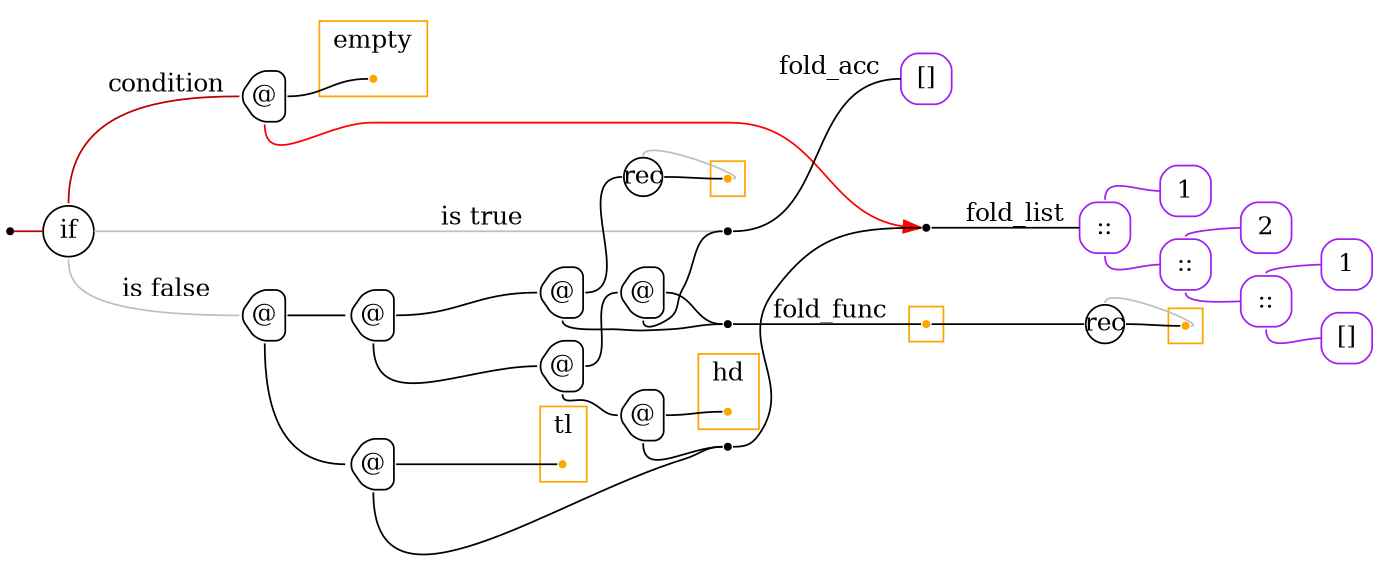 digraph G {
  rankdir=LR;
  edge[arrowhead=none,arrowtail=none];
  node[fixedsize=true,shape=circle]
  size="9.201041666666667,5.219270833333334";
  labeldistance=0;
  nodesep=.175;
  ranksep=.175;

 nd1[shape=point];
   nd15[label="1",tooltip="nd15-ConstGraph",style=rounded,orientation=90,shape=square,width=.4,height=.4,color="purple"];
   nd21[label="2",tooltip="nd21-ConstGraph",style=rounded,orientation=90,shape=square,width=.4,height=.4,color="purple"];
   nd27[label="1",tooltip="nd27-ConstGraph",style=rounded,orientation=90,shape=square,width=.4,height=.4,color="purple"];
   nd32[label="[]",tooltip="nd32-ConstEmptyGraph",style=rounded,orientation=90,shape=square,width=.4,height=.4,color="purple"];
   nd363[label="::",tooltip="nd363-ConstListGraph",style=rounded,orientation=90,shape=square,width=.4,height=.4,color="purple"];
   nd369[label="::",tooltip="nd369-ConstListGraph",style=rounded,orientation=90,shape=square,width=.4,height=.4,color="purple"];
   nd375[label="::",tooltip="nd375-ConstListGraph",style=rounded,orientation=90,shape=square,width=.4,height=.4,color="purple"];
 subgraph cluster_nd174 {
   graph[style=fill,color="orange"];
   ndcluster_nd174[tooltip="nd174",orientation=90,shape=point,color="orange"];
 };
 nd379[label="rec",tooltip="nd379-RecurGraph",style=rounded,width=.3,height=.3,color="#000000"];
   subgraph cluster_nd383 {
     graph[style=fill,color="orange"];
     ndcluster_nd383[tooltip="nd383",orientation=90,shape=point,color="orange"];
   };
   nd159[label="[]",tooltip="nd159-ConstEmptyGraph",style=rounded,orientation=90,shape=square,width=.4,height=.4,color="purple"];
 nd484[label="rec",tooltip="nd484-RecurGraph",style=rounded,width=.3,height=.3,color="#000000"];
   subgraph cluster_nd488 {
     graph[style=fill,color="orange"];
     ndcluster_nd488[tooltip="nd488",orientation=90,shape=point,color="orange"];
   };
 nd68[label="if",tooltip="nd68-IfGraph",style=rounded,width=.4,height=.4,color="#000000"];
 nd69[label="@",tooltip="nd69-AppGraph",style=rounded,orientation=90,shape=house,width=.4,height=.4,color="#000000"];
 subgraph cluster_nd71 {
   graph[style=fill,color="orange",label="empty"];
   ndcluster_nd71[tooltip="nd71",orientation=90,shape=point,color="orange"];
 };
 nd85[label="@",tooltip="nd85-AppGraph",style=rounded,orientation=90,shape=house,width=.4,height=.4,color="#000000"];
 nd86[label="@",tooltip="nd86-AppGraph",style=rounded,orientation=90,shape=house,width=.4,height=.4,color="#000000"];
 nd87[label="@",tooltip="nd87-AppGraph",style=rounded,orientation=90,shape=house,width=.4,height=.4,color="#000000"];
 nd95[label="@",tooltip="nd95-AppGraph",style=rounded,orientation=90,shape=house,width=.4,height=.4,color="#000000"];
 nd96[label="@",tooltip="nd96-AppGraph",style=rounded,orientation=90,shape=house,width=.4,height=.4,color="#000000"];
 nd104[label="@",tooltip="nd104-AppGraph",style=rounded,orientation=90,shape=house,width=.4,height=.4,color="#000000"];
 subgraph cluster_nd106 {
   graph[style=fill,color="orange",label="hd"];
   ndcluster_nd106[tooltip="nd106",orientation=90,shape=point,color="orange"];
 };
 nd119[label=" ",tooltip="nd119-ContractGraph",style=rounded,orientation=90,shape=point];
 nd122[label="@",tooltip="nd122-AppGraph",style=rounded,orientation=90,shape=house,width=.4,height=.4,color="#000000"];
 subgraph cluster_nd124 {
   graph[style=fill,color="orange",label="tl"];
   ndcluster_nd124[tooltip="nd124",orientation=90,shape=point,color="orange"];
 };
 nd136[label=" ",tooltip="nd136-ContractGraph",style=rounded,orientation=90,shape=point];
 nd138[label=" ",tooltip="nd138-ContractGraph",style=rounded,orientation=90,shape=point];
 nd139[label=" ",tooltip="nd139-ContractGraph",style=rounded,orientation=90,shape=point];

  nd363->nd27[tailport=n,headport=w,color=purple,arrowhead=none,arrowtail=none];
  nd363->nd32[tailport=s,headport=w,color=purple,arrowhead=none,arrowtail=none];
  nd369->nd21[tailport=n,headport=w,color=purple,arrowhead=none,arrowtail=none];
  nd369->nd363[tailport=s,headport=w,color=purple,arrowhead=none,arrowtail=none];
  nd375->nd15[tailport=n,headport=w,color=purple,arrowhead=none,arrowtail=none];
  nd375->nd369[tailport=s,headport=w,color=purple,arrowhead=none,arrowtail=none];
  nd69->ndcluster_nd71[tailport=e,headport=w];
  nd87->nd484[tailport=e,headport=w,color=black,arrowhead=none,arrowtail=none];
  nd96->nd119[tailport=e,headport=w];
  nd104->ndcluster_nd106[tailport=e,headport=w];
  nd95->nd96[tailport=e,headport=w];
  nd95->nd104[tailport=s,headport=w];
  nd86->nd87[tailport=e,headport=w];
  nd86->nd95[tailport=s,headport=w];
  nd87->nd119[tailport=s,headport=w];
  nd122->ndcluster_nd124[tailport=e,headport=w];
  nd85->nd86[tailport=e,headport=w];
  nd85->nd122[tailport=s,headport=w];
  nd122->nd136[tailport=s,headport=w];
  nd104->nd136[tailport=s,headport=w];
  nd68->nd69[label="condition",tailport=n,headport=w,color="#b70000",arrowhead=none,arrowtail=none];
  nd68->nd85[label="is false",tailport=s,headport=w,color=grey,arrowhead=none,arrowtail=none];
  nd96->nd138[tailport=s,headport=w];
  nd68->nd138[label="is true",tailport=e,headport=w,color=grey,arrowhead=none,arrowtail=none];
  nd69->nd139[tailport=s,headport=w,color=red,arrowhead=normal];
  nd136->nd139[tailport=e,headport=w];
  nd1->nd68[tailport=e,headport=w,color="#b70000",arrowhead=none,arrowtail=none];
  nd139->nd375[label="fold_list",tailport=e,headport=w];
  nd138->nd159[label="fold_acc",tailport=e,headport=w];
  nd119->ndcluster_nd174[label="fold_func",tailport=e,headport=w];
  ndcluster_nd174->nd379[tailport=e,headport=w,color=black,arrowhead=none,arrowtail=none];
  nd379->ndcluster_nd383[dir=back,headport=e,tailport=n,color=grey,arrowhead=none,arrowtail=none];
  nd379->ndcluster_nd383[tailport=e,headport=w];
  nd484->ndcluster_nd488[dir=back,headport=e,tailport=n,color=grey,arrowhead=none,arrowtail=none];
  nd484->ndcluster_nd488[tailport=e,headport=w];
}